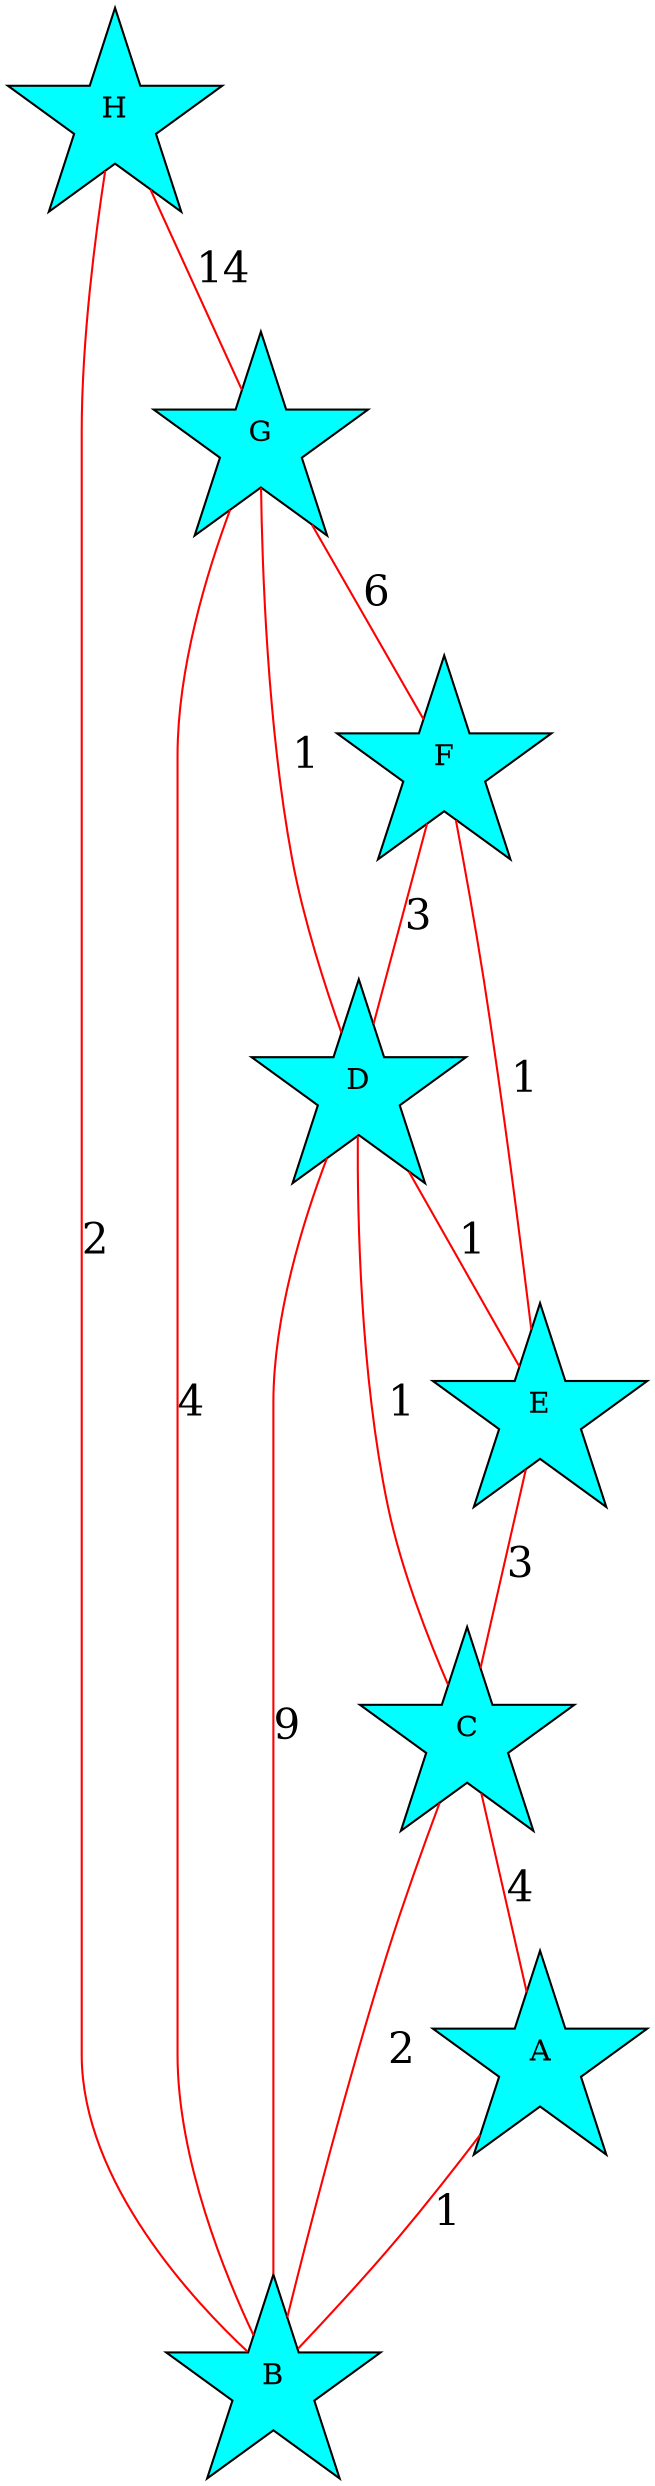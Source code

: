graph {
node [shape="star" style="filled" fillcolor="aqua"];
edge [fontsize="20pt" color="red"];
H -- G [label="14"];
H -- B [label="2"];
G -- B [label="4"];
G -- D [label="1"];
G -- F [label="6"];
F -- D [label="3"];
F -- E [label="1"];
D -- E [label="1"];
D -- B [label="9"];
E -- C [label="3"];
D -- C [label="1"];
C -- A [label="4"];
C -- B [label="2"];
A -- B [label="1"];
}